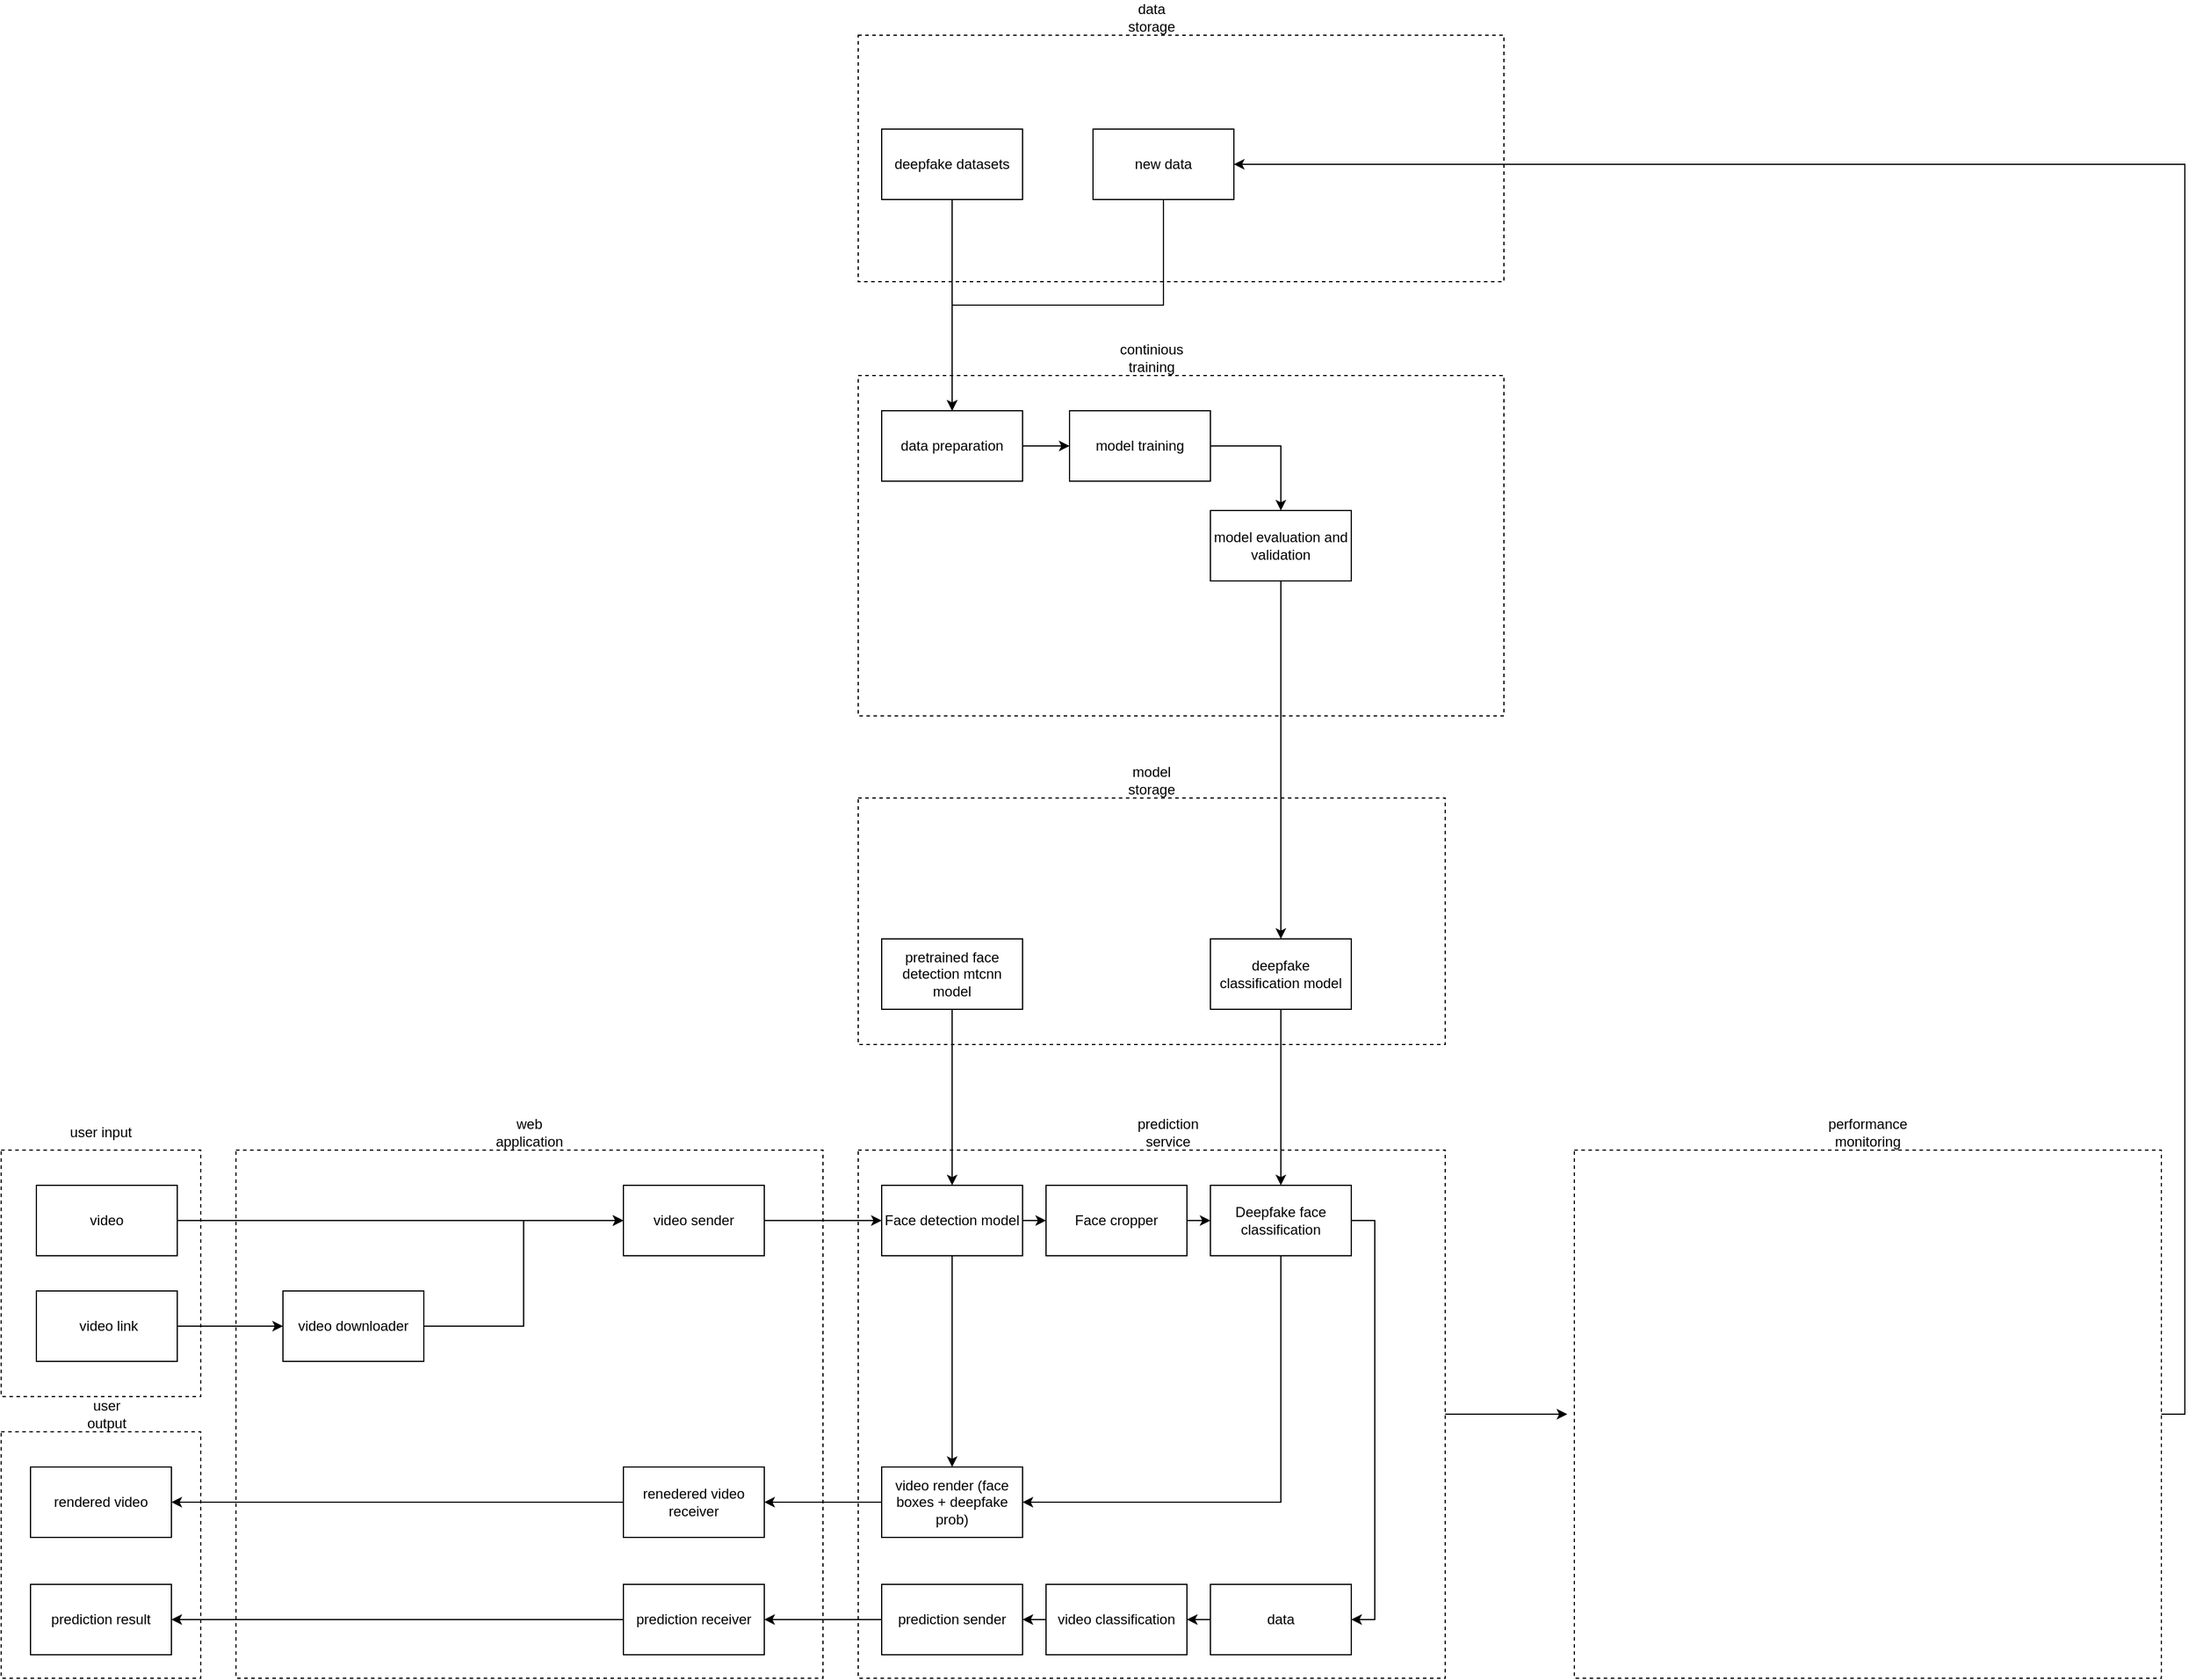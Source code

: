 <mxfile version="22.0.0" type="device">
  <diagram name="Страница — 1" id="wH5gzBJayFShSJq4z4VL">
    <mxGraphModel dx="2853" dy="2280" grid="1" gridSize="10" guides="1" tooltips="1" connect="1" arrows="1" fold="1" page="1" pageScale="1" pageWidth="827" pageHeight="1169" math="0" shadow="0">
      <root>
        <mxCell id="0" />
        <mxCell id="1" parent="0" />
        <mxCell id="3rphy4vfXOON34eeTj1o-41" value="" style="rounded=0;whiteSpace=wrap;html=1;fillColor=none;dashed=1;" vertex="1" parent="1">
          <mxGeometry x="180" y="-320" width="550" height="210" as="geometry" />
        </mxCell>
        <mxCell id="3rphy4vfXOON34eeTj1o-64" style="edgeStyle=orthogonalEdgeStyle;rounded=0;orthogonalLoop=1;jettySize=auto;html=1;exitX=1;exitY=0.5;exitDx=0;exitDy=0;entryX=-0.012;entryY=0.5;entryDx=0;entryDy=0;entryPerimeter=0;" edge="1" parent="1" source="3rphy4vfXOON34eeTj1o-12" target="3rphy4vfXOON34eeTj1o-65">
          <mxGeometry relative="1" as="geometry">
            <mxPoint x="760" y="870" as="targetPoint" />
          </mxGeometry>
        </mxCell>
        <mxCell id="3rphy4vfXOON34eeTj1o-12" value="" style="rounded=0;whiteSpace=wrap;html=1;fillColor=none;dashed=1;" vertex="1" parent="1">
          <mxGeometry x="180" y="630" width="500" height="450" as="geometry" />
        </mxCell>
        <mxCell id="3rphy4vfXOON34eeTj1o-50" value="" style="rounded=0;whiteSpace=wrap;html=1;fillColor=none;dashed=1;" vertex="1" parent="1">
          <mxGeometry x="-550" y="870" width="170" height="210" as="geometry" />
        </mxCell>
        <mxCell id="3rphy4vfXOON34eeTj1o-25" value="" style="rounded=0;whiteSpace=wrap;html=1;fillColor=none;dashed=1;" vertex="1" parent="1">
          <mxGeometry x="-350" y="630" width="500" height="450" as="geometry" />
        </mxCell>
        <mxCell id="3rphy4vfXOON34eeTj1o-23" value="" style="rounded=0;whiteSpace=wrap;html=1;fillColor=none;dashed=1;" vertex="1" parent="1">
          <mxGeometry x="180" y="330" width="500" height="210" as="geometry" />
        </mxCell>
        <mxCell id="3rphy4vfXOON34eeTj1o-6" style="edgeStyle=orthogonalEdgeStyle;rounded=0;orthogonalLoop=1;jettySize=auto;html=1;exitX=1;exitY=0.5;exitDx=0;exitDy=0;entryX=0;entryY=0.5;entryDx=0;entryDy=0;" edge="1" parent="1" source="3rphy4vfXOON34eeTj1o-3" target="3rphy4vfXOON34eeTj1o-4">
          <mxGeometry relative="1" as="geometry" />
        </mxCell>
        <mxCell id="3rphy4vfXOON34eeTj1o-59" style="edgeStyle=orthogonalEdgeStyle;rounded=0;orthogonalLoop=1;jettySize=auto;html=1;exitX=0.5;exitY=1;exitDx=0;exitDy=0;entryX=0.5;entryY=0;entryDx=0;entryDy=0;" edge="1" parent="1" source="3rphy4vfXOON34eeTj1o-3" target="3rphy4vfXOON34eeTj1o-53">
          <mxGeometry relative="1" as="geometry" />
        </mxCell>
        <mxCell id="3rphy4vfXOON34eeTj1o-3" value="Face detection model" style="rounded=0;whiteSpace=wrap;html=1;" vertex="1" parent="1">
          <mxGeometry x="200" y="660" width="120" height="60" as="geometry" />
        </mxCell>
        <mxCell id="3rphy4vfXOON34eeTj1o-7" style="edgeStyle=orthogonalEdgeStyle;rounded=0;orthogonalLoop=1;jettySize=auto;html=1;exitX=1;exitY=0.5;exitDx=0;exitDy=0;entryX=0;entryY=0.5;entryDx=0;entryDy=0;" edge="1" parent="1" source="3rphy4vfXOON34eeTj1o-4" target="3rphy4vfXOON34eeTj1o-5">
          <mxGeometry relative="1" as="geometry" />
        </mxCell>
        <mxCell id="3rphy4vfXOON34eeTj1o-4" value="Face cropper" style="rounded=0;whiteSpace=wrap;html=1;" vertex="1" parent="1">
          <mxGeometry x="340" y="660" width="120" height="60" as="geometry" />
        </mxCell>
        <mxCell id="3rphy4vfXOON34eeTj1o-9" style="edgeStyle=orthogonalEdgeStyle;rounded=0;orthogonalLoop=1;jettySize=auto;html=1;exitX=1;exitY=0.5;exitDx=0;exitDy=0;entryX=1;entryY=0.5;entryDx=0;entryDy=0;" edge="1" parent="1" source="3rphy4vfXOON34eeTj1o-5" target="3rphy4vfXOON34eeTj1o-8">
          <mxGeometry relative="1" as="geometry" />
        </mxCell>
        <mxCell id="3rphy4vfXOON34eeTj1o-11" style="edgeStyle=orthogonalEdgeStyle;rounded=0;orthogonalLoop=1;jettySize=auto;html=1;exitX=0;exitY=0.5;exitDx=0;exitDy=0;" edge="1" parent="1" source="3rphy4vfXOON34eeTj1o-8" target="3rphy4vfXOON34eeTj1o-10">
          <mxGeometry relative="1" as="geometry" />
        </mxCell>
        <mxCell id="3rphy4vfXOON34eeTj1o-8" value="data" style="rounded=0;whiteSpace=wrap;html=1;" vertex="1" parent="1">
          <mxGeometry x="480" y="1000" width="120" height="60" as="geometry" />
        </mxCell>
        <mxCell id="3rphy4vfXOON34eeTj1o-46" style="edgeStyle=orthogonalEdgeStyle;rounded=0;orthogonalLoop=1;jettySize=auto;html=1;exitX=0;exitY=0.5;exitDx=0;exitDy=0;entryX=1;entryY=0.5;entryDx=0;entryDy=0;" edge="1" parent="1" source="3rphy4vfXOON34eeTj1o-10" target="3rphy4vfXOON34eeTj1o-45">
          <mxGeometry relative="1" as="geometry" />
        </mxCell>
        <mxCell id="3rphy4vfXOON34eeTj1o-10" value="video classification" style="rounded=0;whiteSpace=wrap;html=1;" vertex="1" parent="1">
          <mxGeometry x="340" y="1000" width="120" height="60" as="geometry" />
        </mxCell>
        <mxCell id="3rphy4vfXOON34eeTj1o-14" value="prediction service" style="text;html=1;strokeColor=none;fillColor=none;align=center;verticalAlign=middle;whiteSpace=wrap;rounded=0;" vertex="1" parent="1">
          <mxGeometry x="414" y="600" width="60" height="30" as="geometry" />
        </mxCell>
        <mxCell id="3rphy4vfXOON34eeTj1o-17" value="pretrained face detection mtcnn model" style="rounded=0;whiteSpace=wrap;html=1;" vertex="1" parent="1">
          <mxGeometry x="200" y="450" width="120" height="60" as="geometry" />
        </mxCell>
        <mxCell id="3rphy4vfXOON34eeTj1o-18" style="edgeStyle=orthogonalEdgeStyle;rounded=0;orthogonalLoop=1;jettySize=auto;html=1;exitX=0.5;exitY=1;exitDx=0;exitDy=0;entryX=0.5;entryY=0;entryDx=0;entryDy=0;" edge="1" parent="1" source="3rphy4vfXOON34eeTj1o-17" target="3rphy4vfXOON34eeTj1o-3">
          <mxGeometry relative="1" as="geometry">
            <mxPoint x="310" y="580" as="targetPoint" />
          </mxGeometry>
        </mxCell>
        <mxCell id="3rphy4vfXOON34eeTj1o-36" style="edgeStyle=orthogonalEdgeStyle;rounded=0;orthogonalLoop=1;jettySize=auto;html=1;exitX=1;exitY=0.5;exitDx=0;exitDy=0;" edge="1" parent="1" source="3rphy4vfXOON34eeTj1o-19">
          <mxGeometry relative="1" as="geometry">
            <mxPoint x="-20" y="690" as="targetPoint" />
          </mxGeometry>
        </mxCell>
        <mxCell id="3rphy4vfXOON34eeTj1o-19" value="video" style="rounded=0;whiteSpace=wrap;html=1;" vertex="1" parent="1">
          <mxGeometry x="-520" y="660" width="120" height="60" as="geometry" />
        </mxCell>
        <mxCell id="3rphy4vfXOON34eeTj1o-22" style="edgeStyle=orthogonalEdgeStyle;rounded=0;orthogonalLoop=1;jettySize=auto;html=1;exitX=0.5;exitY=1;exitDx=0;exitDy=0;entryX=0.5;entryY=0;entryDx=0;entryDy=0;" edge="1" parent="1" source="3rphy4vfXOON34eeTj1o-21" target="3rphy4vfXOON34eeTj1o-5">
          <mxGeometry relative="1" as="geometry" />
        </mxCell>
        <mxCell id="3rphy4vfXOON34eeTj1o-21" value="deepfake classification model" style="rounded=0;whiteSpace=wrap;html=1;" vertex="1" parent="1">
          <mxGeometry x="480" y="450" width="120" height="60" as="geometry" />
        </mxCell>
        <mxCell id="3rphy4vfXOON34eeTj1o-24" value="model storage" style="text;html=1;strokeColor=none;fillColor=none;align=center;verticalAlign=middle;whiteSpace=wrap;rounded=0;" vertex="1" parent="1">
          <mxGeometry x="400" y="300" width="60" height="30" as="geometry" />
        </mxCell>
        <mxCell id="3rphy4vfXOON34eeTj1o-26" value="web application" style="text;html=1;strokeColor=none;fillColor=none;align=center;verticalAlign=middle;whiteSpace=wrap;rounded=0;" vertex="1" parent="1">
          <mxGeometry x="-130" y="600" width="60" height="30" as="geometry" />
        </mxCell>
        <mxCell id="3rphy4vfXOON34eeTj1o-29" style="edgeStyle=orthogonalEdgeStyle;rounded=0;orthogonalLoop=1;jettySize=auto;html=1;exitX=1;exitY=0.5;exitDx=0;exitDy=0;entryX=0;entryY=0.5;entryDx=0;entryDy=0;" edge="1" parent="1" source="3rphy4vfXOON34eeTj1o-27" target="3rphy4vfXOON34eeTj1o-28">
          <mxGeometry relative="1" as="geometry">
            <mxPoint x="-370" y="780" as="targetPoint" />
          </mxGeometry>
        </mxCell>
        <mxCell id="3rphy4vfXOON34eeTj1o-27" value="&amp;nbsp;video link" style="rounded=0;whiteSpace=wrap;html=1;" vertex="1" parent="1">
          <mxGeometry x="-520" y="750" width="120" height="60" as="geometry" />
        </mxCell>
        <mxCell id="3rphy4vfXOON34eeTj1o-35" style="edgeStyle=orthogonalEdgeStyle;rounded=0;orthogonalLoop=1;jettySize=auto;html=1;exitX=1;exitY=0.5;exitDx=0;exitDy=0;entryX=0;entryY=0.5;entryDx=0;entryDy=0;" edge="1" parent="1" source="3rphy4vfXOON34eeTj1o-28" target="3rphy4vfXOON34eeTj1o-33">
          <mxGeometry relative="1" as="geometry" />
        </mxCell>
        <mxCell id="3rphy4vfXOON34eeTj1o-28" value="video downloader" style="rounded=0;whiteSpace=wrap;html=1;" vertex="1" parent="1">
          <mxGeometry x="-310" y="750" width="120" height="60" as="geometry" />
        </mxCell>
        <mxCell id="3rphy4vfXOON34eeTj1o-34" style="edgeStyle=orthogonalEdgeStyle;rounded=0;orthogonalLoop=1;jettySize=auto;html=1;exitX=1;exitY=0.5;exitDx=0;exitDy=0;entryX=0;entryY=0.5;entryDx=0;entryDy=0;" edge="1" parent="1" source="3rphy4vfXOON34eeTj1o-33" target="3rphy4vfXOON34eeTj1o-3">
          <mxGeometry relative="1" as="geometry" />
        </mxCell>
        <mxCell id="3rphy4vfXOON34eeTj1o-33" value="video sender" style="rounded=0;whiteSpace=wrap;html=1;" vertex="1" parent="1">
          <mxGeometry x="-20" y="660" width="120" height="60" as="geometry" />
        </mxCell>
        <mxCell id="3rphy4vfXOON34eeTj1o-37" value="" style="rounded=0;whiteSpace=wrap;html=1;fillColor=none;dashed=1;" vertex="1" parent="1">
          <mxGeometry x="-550" y="630" width="170" height="210" as="geometry" />
        </mxCell>
        <mxCell id="3rphy4vfXOON34eeTj1o-38" value="user input" style="text;html=1;strokeColor=none;fillColor=none;align=center;verticalAlign=middle;whiteSpace=wrap;rounded=0;" vertex="1" parent="1">
          <mxGeometry x="-495" y="600" width="60" height="30" as="geometry" />
        </mxCell>
        <mxCell id="3rphy4vfXOON34eeTj1o-39" value="" style="rounded=0;whiteSpace=wrap;html=1;fillColor=none;dashed=1;" vertex="1" parent="1">
          <mxGeometry x="180" y="-30" width="550" height="290" as="geometry" />
        </mxCell>
        <mxCell id="3rphy4vfXOON34eeTj1o-40" value="continious training" style="text;html=1;strokeColor=none;fillColor=none;align=center;verticalAlign=middle;whiteSpace=wrap;rounded=0;" vertex="1" parent="1">
          <mxGeometry x="400" y="-60" width="60" height="30" as="geometry" />
        </mxCell>
        <mxCell id="3rphy4vfXOON34eeTj1o-42" value="data storage" style="text;html=1;strokeColor=none;fillColor=none;align=center;verticalAlign=middle;whiteSpace=wrap;rounded=0;" vertex="1" parent="1">
          <mxGeometry x="400" y="-350" width="60" height="30" as="geometry" />
        </mxCell>
        <mxCell id="3rphy4vfXOON34eeTj1o-71" style="edgeStyle=orthogonalEdgeStyle;rounded=0;orthogonalLoop=1;jettySize=auto;html=1;exitX=0.5;exitY=1;exitDx=0;exitDy=0;entryX=0.5;entryY=0;entryDx=0;entryDy=0;" edge="1" parent="1" source="3rphy4vfXOON34eeTj1o-43" target="3rphy4vfXOON34eeTj1o-70">
          <mxGeometry relative="1" as="geometry" />
        </mxCell>
        <mxCell id="3rphy4vfXOON34eeTj1o-43" value="deepfake datasets" style="rounded=0;whiteSpace=wrap;html=1;" vertex="1" parent="1">
          <mxGeometry x="200" y="-240" width="120" height="60" as="geometry" />
        </mxCell>
        <mxCell id="3rphy4vfXOON34eeTj1o-52" style="edgeStyle=orthogonalEdgeStyle;rounded=0;orthogonalLoop=1;jettySize=auto;html=1;exitX=0;exitY=0.5;exitDx=0;exitDy=0;entryX=1;entryY=0.5;entryDx=0;entryDy=0;" edge="1" parent="1" source="3rphy4vfXOON34eeTj1o-44" target="3rphy4vfXOON34eeTj1o-49">
          <mxGeometry relative="1" as="geometry" />
        </mxCell>
        <mxCell id="3rphy4vfXOON34eeTj1o-44" value="prediction receiver" style="rounded=0;whiteSpace=wrap;html=1;" vertex="1" parent="1">
          <mxGeometry x="-20" y="1000" width="120" height="60" as="geometry" />
        </mxCell>
        <mxCell id="3rphy4vfXOON34eeTj1o-47" style="edgeStyle=orthogonalEdgeStyle;rounded=0;orthogonalLoop=1;jettySize=auto;html=1;exitX=0;exitY=0.5;exitDx=0;exitDy=0;entryX=1;entryY=0.5;entryDx=0;entryDy=0;" edge="1" parent="1" source="3rphy4vfXOON34eeTj1o-45" target="3rphy4vfXOON34eeTj1o-44">
          <mxGeometry relative="1" as="geometry" />
        </mxCell>
        <mxCell id="3rphy4vfXOON34eeTj1o-45" value="prediction sender" style="rounded=0;whiteSpace=wrap;html=1;" vertex="1" parent="1">
          <mxGeometry x="200" y="1000" width="120" height="60" as="geometry" />
        </mxCell>
        <mxCell id="3rphy4vfXOON34eeTj1o-49" value="prediction result" style="rounded=0;whiteSpace=wrap;html=1;" vertex="1" parent="1">
          <mxGeometry x="-525" y="1000" width="120" height="60" as="geometry" />
        </mxCell>
        <mxCell id="3rphy4vfXOON34eeTj1o-51" value="user output" style="text;html=1;strokeColor=none;fillColor=none;align=center;verticalAlign=middle;whiteSpace=wrap;rounded=0;" vertex="1" parent="1">
          <mxGeometry x="-490" y="840" width="60" height="30" as="geometry" />
        </mxCell>
        <mxCell id="3rphy4vfXOON34eeTj1o-61" style="edgeStyle=orthogonalEdgeStyle;rounded=0;orthogonalLoop=1;jettySize=auto;html=1;exitX=0;exitY=0.5;exitDx=0;exitDy=0;entryX=1;entryY=0.5;entryDx=0;entryDy=0;" edge="1" parent="1" source="3rphy4vfXOON34eeTj1o-53" target="3rphy4vfXOON34eeTj1o-60">
          <mxGeometry relative="1" as="geometry" />
        </mxCell>
        <mxCell id="3rphy4vfXOON34eeTj1o-53" value="video render (face boxes + deepfake prob)" style="rounded=0;whiteSpace=wrap;html=1;" vertex="1" parent="1">
          <mxGeometry x="200" y="900" width="120" height="60" as="geometry" />
        </mxCell>
        <mxCell id="3rphy4vfXOON34eeTj1o-58" style="edgeStyle=orthogonalEdgeStyle;rounded=0;orthogonalLoop=1;jettySize=auto;html=1;exitX=0.5;exitY=1;exitDx=0;exitDy=0;entryX=1;entryY=0.5;entryDx=0;entryDy=0;" edge="1" parent="1" source="3rphy4vfXOON34eeTj1o-5" target="3rphy4vfXOON34eeTj1o-53">
          <mxGeometry relative="1" as="geometry" />
        </mxCell>
        <mxCell id="3rphy4vfXOON34eeTj1o-5" value="Deepfake face classification" style="rounded=0;whiteSpace=wrap;html=1;" vertex="1" parent="1">
          <mxGeometry x="480" y="660" width="120" height="60" as="geometry" />
        </mxCell>
        <mxCell id="3rphy4vfXOON34eeTj1o-63" style="edgeStyle=orthogonalEdgeStyle;rounded=0;orthogonalLoop=1;jettySize=auto;html=1;exitX=0;exitY=0.5;exitDx=0;exitDy=0;entryX=1;entryY=0.5;entryDx=0;entryDy=0;" edge="1" parent="1" source="3rphy4vfXOON34eeTj1o-60" target="3rphy4vfXOON34eeTj1o-62">
          <mxGeometry relative="1" as="geometry" />
        </mxCell>
        <mxCell id="3rphy4vfXOON34eeTj1o-60" value="renedered video receiver" style="rounded=0;whiteSpace=wrap;html=1;" vertex="1" parent="1">
          <mxGeometry x="-20" y="900" width="120" height="60" as="geometry" />
        </mxCell>
        <mxCell id="3rphy4vfXOON34eeTj1o-62" value="rendered video" style="rounded=0;whiteSpace=wrap;html=1;" vertex="1" parent="1">
          <mxGeometry x="-525" y="900" width="120" height="60" as="geometry" />
        </mxCell>
        <mxCell id="3rphy4vfXOON34eeTj1o-80" style="edgeStyle=orthogonalEdgeStyle;rounded=0;orthogonalLoop=1;jettySize=auto;html=1;exitX=1;exitY=0.5;exitDx=0;exitDy=0;entryX=1;entryY=0.5;entryDx=0;entryDy=0;" edge="1" parent="1" source="3rphy4vfXOON34eeTj1o-65" target="3rphy4vfXOON34eeTj1o-78">
          <mxGeometry relative="1" as="geometry" />
        </mxCell>
        <mxCell id="3rphy4vfXOON34eeTj1o-65" value="" style="rounded=0;whiteSpace=wrap;html=1;fillColor=none;dashed=1;" vertex="1" parent="1">
          <mxGeometry x="790" y="630" width="500" height="450" as="geometry" />
        </mxCell>
        <mxCell id="3rphy4vfXOON34eeTj1o-66" value="performance monitoring" style="text;html=1;strokeColor=none;fillColor=none;align=center;verticalAlign=middle;whiteSpace=wrap;rounded=0;" vertex="1" parent="1">
          <mxGeometry x="1010" y="600" width="60" height="30" as="geometry" />
        </mxCell>
        <mxCell id="3rphy4vfXOON34eeTj1o-75" style="edgeStyle=orthogonalEdgeStyle;rounded=0;orthogonalLoop=1;jettySize=auto;html=1;exitX=1;exitY=0.5;exitDx=0;exitDy=0;entryX=0;entryY=0.5;entryDx=0;entryDy=0;" edge="1" parent="1" source="3rphy4vfXOON34eeTj1o-70" target="3rphy4vfXOON34eeTj1o-72">
          <mxGeometry relative="1" as="geometry" />
        </mxCell>
        <mxCell id="3rphy4vfXOON34eeTj1o-70" value="data preparation" style="rounded=0;whiteSpace=wrap;html=1;" vertex="1" parent="1">
          <mxGeometry x="200" width="120" height="60" as="geometry" />
        </mxCell>
        <mxCell id="3rphy4vfXOON34eeTj1o-77" style="edgeStyle=orthogonalEdgeStyle;rounded=0;orthogonalLoop=1;jettySize=auto;html=1;exitX=1;exitY=0.5;exitDx=0;exitDy=0;entryX=0.5;entryY=0;entryDx=0;entryDy=0;" edge="1" parent="1" source="3rphy4vfXOON34eeTj1o-72" target="3rphy4vfXOON34eeTj1o-73">
          <mxGeometry relative="1" as="geometry" />
        </mxCell>
        <mxCell id="3rphy4vfXOON34eeTj1o-72" value="model training" style="rounded=0;whiteSpace=wrap;html=1;" vertex="1" parent="1">
          <mxGeometry x="360" width="120" height="60" as="geometry" />
        </mxCell>
        <mxCell id="3rphy4vfXOON34eeTj1o-76" style="edgeStyle=orthogonalEdgeStyle;rounded=0;orthogonalLoop=1;jettySize=auto;html=1;exitX=0.5;exitY=1;exitDx=0;exitDy=0;entryX=0.5;entryY=0;entryDx=0;entryDy=0;" edge="1" parent="1" source="3rphy4vfXOON34eeTj1o-73" target="3rphy4vfXOON34eeTj1o-21">
          <mxGeometry relative="1" as="geometry" />
        </mxCell>
        <mxCell id="3rphy4vfXOON34eeTj1o-73" value="model evaluation and validation" style="rounded=0;whiteSpace=wrap;html=1;" vertex="1" parent="1">
          <mxGeometry x="480" y="85" width="120" height="60" as="geometry" />
        </mxCell>
        <mxCell id="3rphy4vfXOON34eeTj1o-79" style="edgeStyle=orthogonalEdgeStyle;rounded=0;orthogonalLoop=1;jettySize=auto;html=1;exitX=0.5;exitY=1;exitDx=0;exitDy=0;entryX=0.5;entryY=0;entryDx=0;entryDy=0;" edge="1" parent="1" source="3rphy4vfXOON34eeTj1o-78" target="3rphy4vfXOON34eeTj1o-70">
          <mxGeometry relative="1" as="geometry" />
        </mxCell>
        <mxCell id="3rphy4vfXOON34eeTj1o-78" value="new data" style="rounded=0;whiteSpace=wrap;html=1;" vertex="1" parent="1">
          <mxGeometry x="380" y="-240" width="120" height="60" as="geometry" />
        </mxCell>
      </root>
    </mxGraphModel>
  </diagram>
</mxfile>
